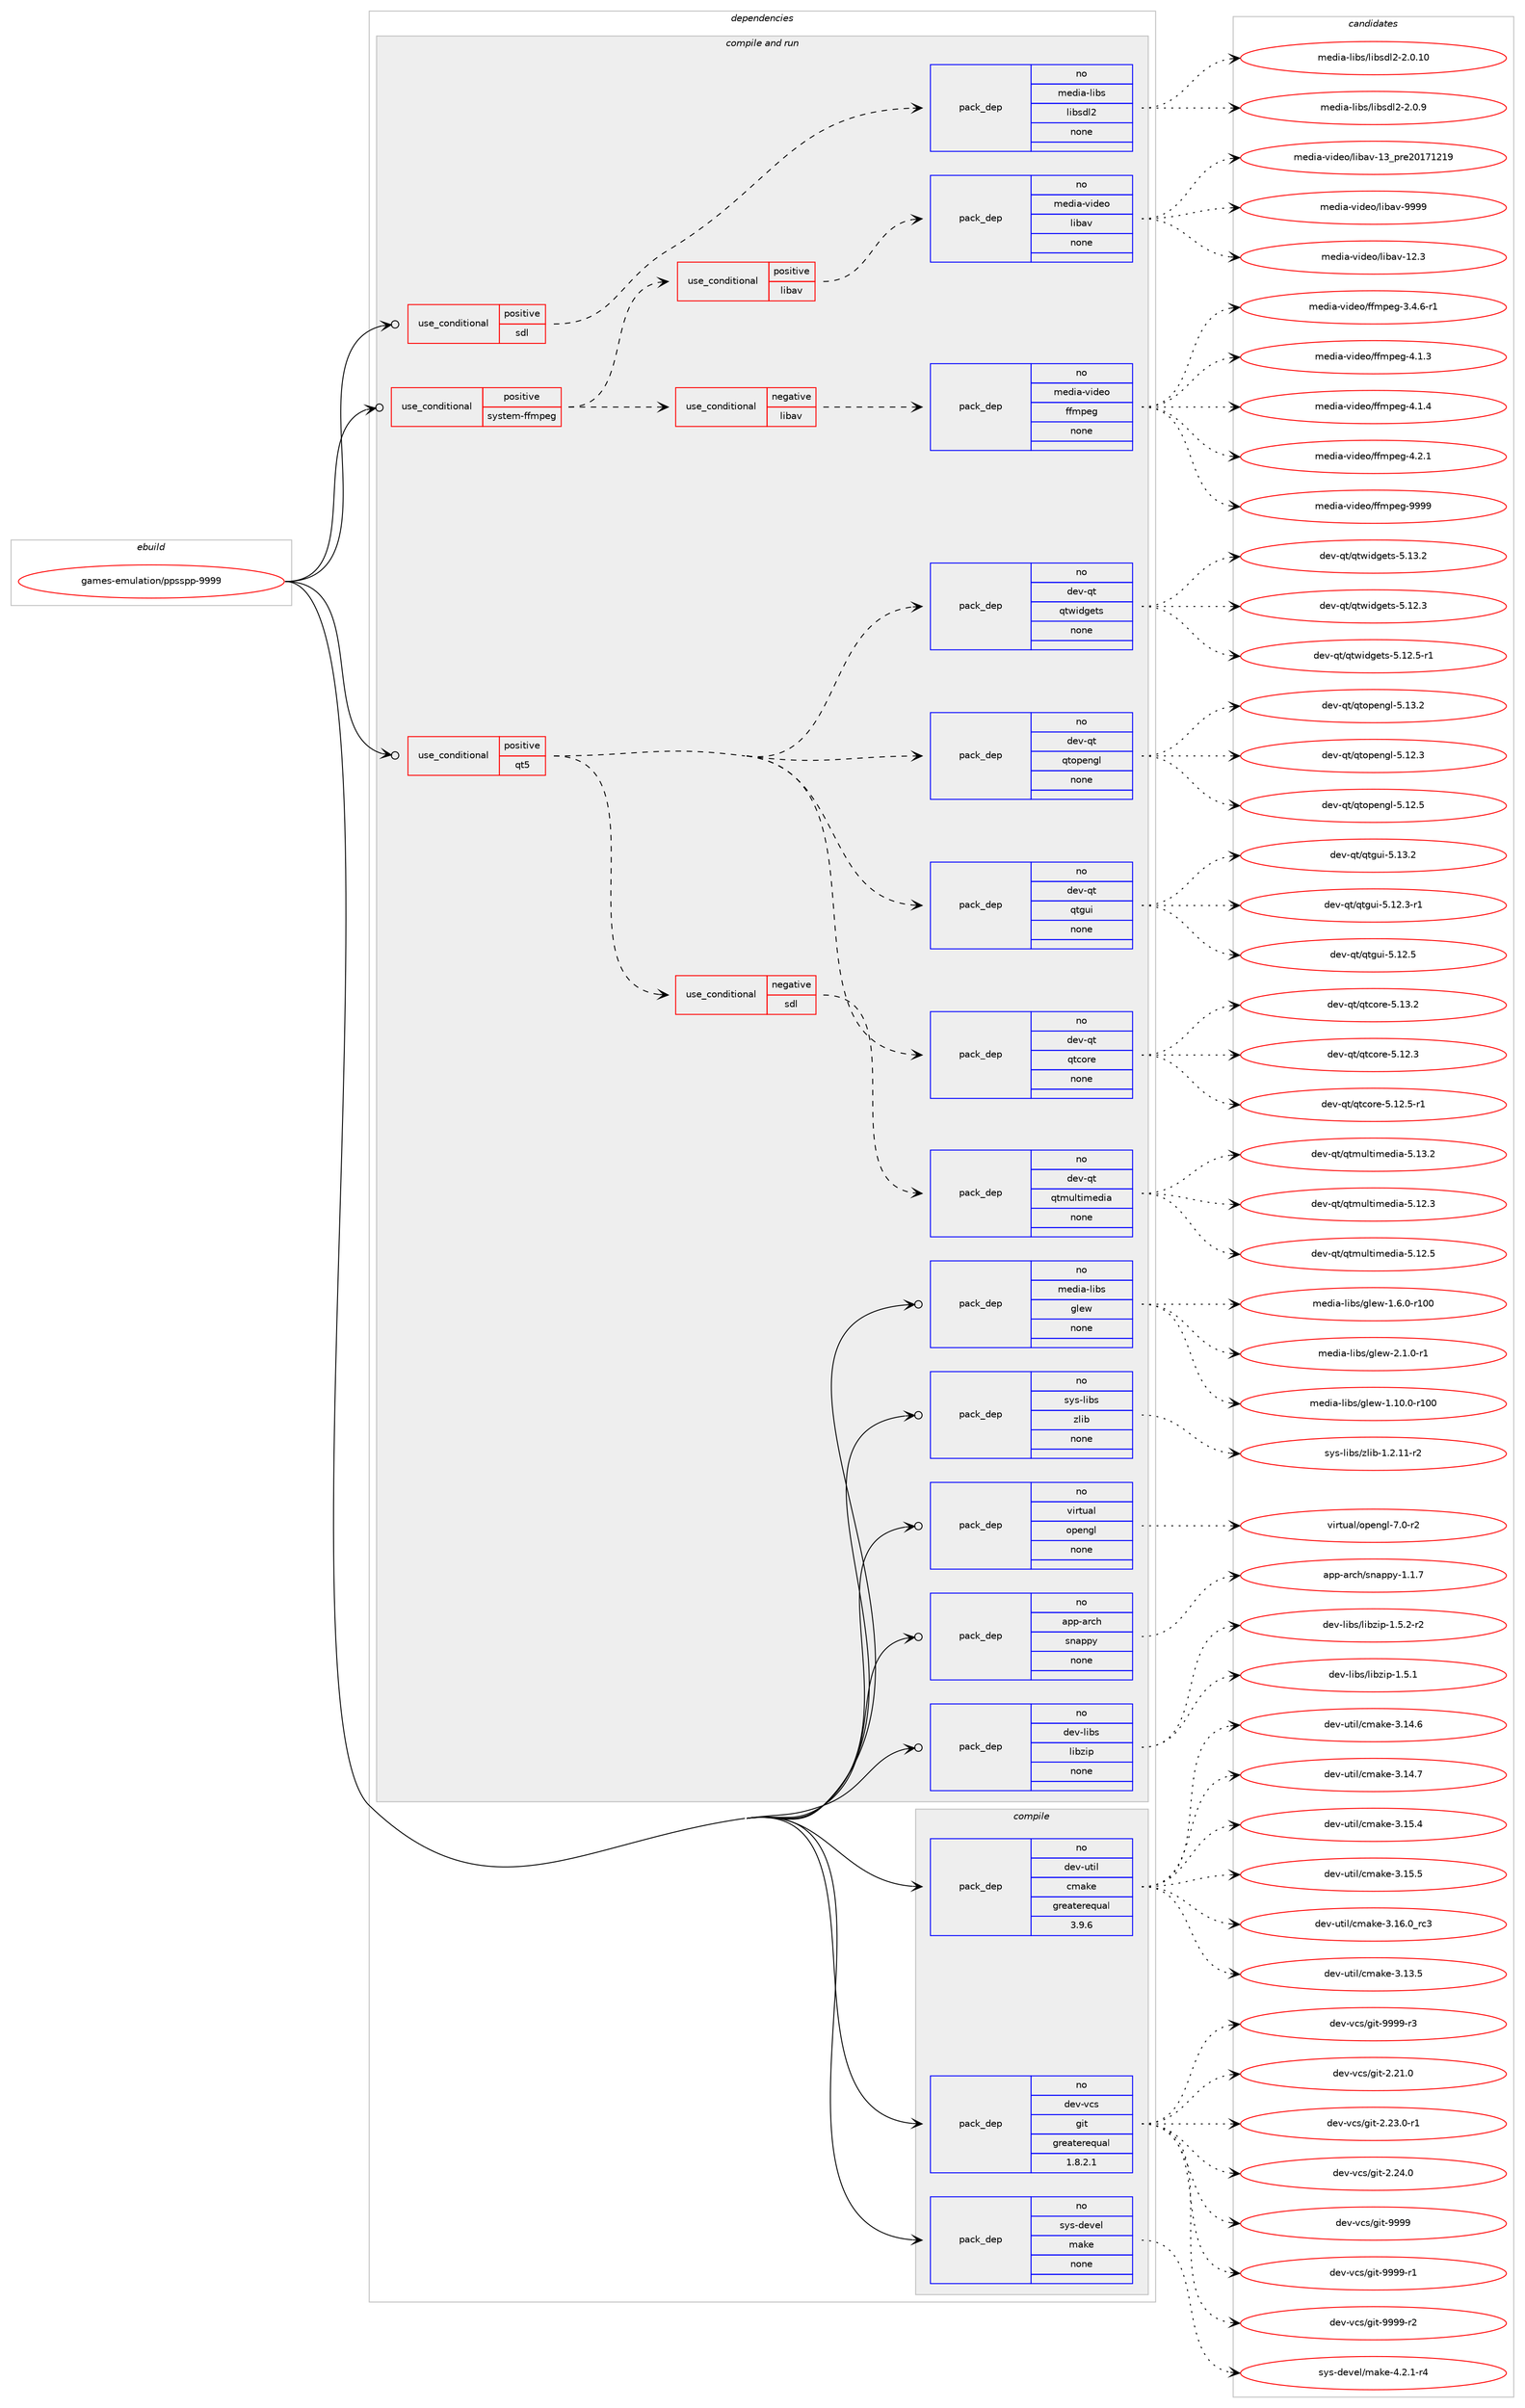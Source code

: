 digraph prolog {

# *************
# Graph options
# *************

newrank=true;
concentrate=true;
compound=true;
graph [rankdir=LR,fontname=Helvetica,fontsize=10,ranksep=1.5];#, ranksep=2.5, nodesep=0.2];
edge  [arrowhead=vee];
node  [fontname=Helvetica,fontsize=10];

# **********
# The ebuild
# **********

subgraph cluster_leftcol {
color=gray;
rank=same;
label=<<i>ebuild</i>>;
id [label="games-emulation/ppsspp-9999", color=red, width=4, href="../games-emulation/ppsspp-9999.svg"];
}

# ****************
# The dependencies
# ****************

subgraph cluster_midcol {
color=gray;
label=<<i>dependencies</i>>;
subgraph cluster_compile {
fillcolor="#eeeeee";
style=filled;
label=<<i>compile</i>>;
subgraph pack541898 {
dependency738669 [label=<<TABLE BORDER="0" CELLBORDER="1" CELLSPACING="0" CELLPADDING="4" WIDTH="220"><TR><TD ROWSPAN="6" CELLPADDING="30">pack_dep</TD></TR><TR><TD WIDTH="110">no</TD></TR><TR><TD>dev-util</TD></TR><TR><TD>cmake</TD></TR><TR><TD>greaterequal</TD></TR><TR><TD>3.9.6</TD></TR></TABLE>>, shape=none, color=blue];
}
id:e -> dependency738669:w [weight=20,style="solid",arrowhead="vee"];
subgraph pack541899 {
dependency738670 [label=<<TABLE BORDER="0" CELLBORDER="1" CELLSPACING="0" CELLPADDING="4" WIDTH="220"><TR><TD ROWSPAN="6" CELLPADDING="30">pack_dep</TD></TR><TR><TD WIDTH="110">no</TD></TR><TR><TD>dev-vcs</TD></TR><TR><TD>git</TD></TR><TR><TD>greaterequal</TD></TR><TR><TD>1.8.2.1</TD></TR></TABLE>>, shape=none, color=blue];
}
id:e -> dependency738670:w [weight=20,style="solid",arrowhead="vee"];
subgraph pack541900 {
dependency738671 [label=<<TABLE BORDER="0" CELLBORDER="1" CELLSPACING="0" CELLPADDING="4" WIDTH="220"><TR><TD ROWSPAN="6" CELLPADDING="30">pack_dep</TD></TR><TR><TD WIDTH="110">no</TD></TR><TR><TD>sys-devel</TD></TR><TR><TD>make</TD></TR><TR><TD>none</TD></TR><TR><TD></TD></TR></TABLE>>, shape=none, color=blue];
}
id:e -> dependency738671:w [weight=20,style="solid",arrowhead="vee"];
}
subgraph cluster_compileandrun {
fillcolor="#eeeeee";
style=filled;
label=<<i>compile and run</i>>;
subgraph cond184447 {
dependency738672 [label=<<TABLE BORDER="0" CELLBORDER="1" CELLSPACING="0" CELLPADDING="4"><TR><TD ROWSPAN="3" CELLPADDING="10">use_conditional</TD></TR><TR><TD>positive</TD></TR><TR><TD>qt5</TD></TR></TABLE>>, shape=none, color=red];
subgraph pack541901 {
dependency738673 [label=<<TABLE BORDER="0" CELLBORDER="1" CELLSPACING="0" CELLPADDING="4" WIDTH="220"><TR><TD ROWSPAN="6" CELLPADDING="30">pack_dep</TD></TR><TR><TD WIDTH="110">no</TD></TR><TR><TD>dev-qt</TD></TR><TR><TD>qtcore</TD></TR><TR><TD>none</TD></TR><TR><TD></TD></TR></TABLE>>, shape=none, color=blue];
}
dependency738672:e -> dependency738673:w [weight=20,style="dashed",arrowhead="vee"];
subgraph pack541902 {
dependency738674 [label=<<TABLE BORDER="0" CELLBORDER="1" CELLSPACING="0" CELLPADDING="4" WIDTH="220"><TR><TD ROWSPAN="6" CELLPADDING="30">pack_dep</TD></TR><TR><TD WIDTH="110">no</TD></TR><TR><TD>dev-qt</TD></TR><TR><TD>qtgui</TD></TR><TR><TD>none</TD></TR><TR><TD></TD></TR></TABLE>>, shape=none, color=blue];
}
dependency738672:e -> dependency738674:w [weight=20,style="dashed",arrowhead="vee"];
subgraph pack541903 {
dependency738675 [label=<<TABLE BORDER="0" CELLBORDER="1" CELLSPACING="0" CELLPADDING="4" WIDTH="220"><TR><TD ROWSPAN="6" CELLPADDING="30">pack_dep</TD></TR><TR><TD WIDTH="110">no</TD></TR><TR><TD>dev-qt</TD></TR><TR><TD>qtopengl</TD></TR><TR><TD>none</TD></TR><TR><TD></TD></TR></TABLE>>, shape=none, color=blue];
}
dependency738672:e -> dependency738675:w [weight=20,style="dashed",arrowhead="vee"];
subgraph pack541904 {
dependency738676 [label=<<TABLE BORDER="0" CELLBORDER="1" CELLSPACING="0" CELLPADDING="4" WIDTH="220"><TR><TD ROWSPAN="6" CELLPADDING="30">pack_dep</TD></TR><TR><TD WIDTH="110">no</TD></TR><TR><TD>dev-qt</TD></TR><TR><TD>qtwidgets</TD></TR><TR><TD>none</TD></TR><TR><TD></TD></TR></TABLE>>, shape=none, color=blue];
}
dependency738672:e -> dependency738676:w [weight=20,style="dashed",arrowhead="vee"];
subgraph cond184448 {
dependency738677 [label=<<TABLE BORDER="0" CELLBORDER="1" CELLSPACING="0" CELLPADDING="4"><TR><TD ROWSPAN="3" CELLPADDING="10">use_conditional</TD></TR><TR><TD>negative</TD></TR><TR><TD>sdl</TD></TR></TABLE>>, shape=none, color=red];
subgraph pack541905 {
dependency738678 [label=<<TABLE BORDER="0" CELLBORDER="1" CELLSPACING="0" CELLPADDING="4" WIDTH="220"><TR><TD ROWSPAN="6" CELLPADDING="30">pack_dep</TD></TR><TR><TD WIDTH="110">no</TD></TR><TR><TD>dev-qt</TD></TR><TR><TD>qtmultimedia</TD></TR><TR><TD>none</TD></TR><TR><TD></TD></TR></TABLE>>, shape=none, color=blue];
}
dependency738677:e -> dependency738678:w [weight=20,style="dashed",arrowhead="vee"];
}
dependency738672:e -> dependency738677:w [weight=20,style="dashed",arrowhead="vee"];
}
id:e -> dependency738672:w [weight=20,style="solid",arrowhead="odotvee"];
subgraph cond184449 {
dependency738679 [label=<<TABLE BORDER="0" CELLBORDER="1" CELLSPACING="0" CELLPADDING="4"><TR><TD ROWSPAN="3" CELLPADDING="10">use_conditional</TD></TR><TR><TD>positive</TD></TR><TR><TD>sdl</TD></TR></TABLE>>, shape=none, color=red];
subgraph pack541906 {
dependency738680 [label=<<TABLE BORDER="0" CELLBORDER="1" CELLSPACING="0" CELLPADDING="4" WIDTH="220"><TR><TD ROWSPAN="6" CELLPADDING="30">pack_dep</TD></TR><TR><TD WIDTH="110">no</TD></TR><TR><TD>media-libs</TD></TR><TR><TD>libsdl2</TD></TR><TR><TD>none</TD></TR><TR><TD></TD></TR></TABLE>>, shape=none, color=blue];
}
dependency738679:e -> dependency738680:w [weight=20,style="dashed",arrowhead="vee"];
}
id:e -> dependency738679:w [weight=20,style="solid",arrowhead="odotvee"];
subgraph cond184450 {
dependency738681 [label=<<TABLE BORDER="0" CELLBORDER="1" CELLSPACING="0" CELLPADDING="4"><TR><TD ROWSPAN="3" CELLPADDING="10">use_conditional</TD></TR><TR><TD>positive</TD></TR><TR><TD>system-ffmpeg</TD></TR></TABLE>>, shape=none, color=red];
subgraph cond184451 {
dependency738682 [label=<<TABLE BORDER="0" CELLBORDER="1" CELLSPACING="0" CELLPADDING="4"><TR><TD ROWSPAN="3" CELLPADDING="10">use_conditional</TD></TR><TR><TD>negative</TD></TR><TR><TD>libav</TD></TR></TABLE>>, shape=none, color=red];
subgraph pack541907 {
dependency738683 [label=<<TABLE BORDER="0" CELLBORDER="1" CELLSPACING="0" CELLPADDING="4" WIDTH="220"><TR><TD ROWSPAN="6" CELLPADDING="30">pack_dep</TD></TR><TR><TD WIDTH="110">no</TD></TR><TR><TD>media-video</TD></TR><TR><TD>ffmpeg</TD></TR><TR><TD>none</TD></TR><TR><TD></TD></TR></TABLE>>, shape=none, color=blue];
}
dependency738682:e -> dependency738683:w [weight=20,style="dashed",arrowhead="vee"];
}
dependency738681:e -> dependency738682:w [weight=20,style="dashed",arrowhead="vee"];
subgraph cond184452 {
dependency738684 [label=<<TABLE BORDER="0" CELLBORDER="1" CELLSPACING="0" CELLPADDING="4"><TR><TD ROWSPAN="3" CELLPADDING="10">use_conditional</TD></TR><TR><TD>positive</TD></TR><TR><TD>libav</TD></TR></TABLE>>, shape=none, color=red];
subgraph pack541908 {
dependency738685 [label=<<TABLE BORDER="0" CELLBORDER="1" CELLSPACING="0" CELLPADDING="4" WIDTH="220"><TR><TD ROWSPAN="6" CELLPADDING="30">pack_dep</TD></TR><TR><TD WIDTH="110">no</TD></TR><TR><TD>media-video</TD></TR><TR><TD>libav</TD></TR><TR><TD>none</TD></TR><TR><TD></TD></TR></TABLE>>, shape=none, color=blue];
}
dependency738684:e -> dependency738685:w [weight=20,style="dashed",arrowhead="vee"];
}
dependency738681:e -> dependency738684:w [weight=20,style="dashed",arrowhead="vee"];
}
id:e -> dependency738681:w [weight=20,style="solid",arrowhead="odotvee"];
subgraph pack541909 {
dependency738686 [label=<<TABLE BORDER="0" CELLBORDER="1" CELLSPACING="0" CELLPADDING="4" WIDTH="220"><TR><TD ROWSPAN="6" CELLPADDING="30">pack_dep</TD></TR><TR><TD WIDTH="110">no</TD></TR><TR><TD>app-arch</TD></TR><TR><TD>snappy</TD></TR><TR><TD>none</TD></TR><TR><TD></TD></TR></TABLE>>, shape=none, color=blue];
}
id:e -> dependency738686:w [weight=20,style="solid",arrowhead="odotvee"];
subgraph pack541910 {
dependency738687 [label=<<TABLE BORDER="0" CELLBORDER="1" CELLSPACING="0" CELLPADDING="4" WIDTH="220"><TR><TD ROWSPAN="6" CELLPADDING="30">pack_dep</TD></TR><TR><TD WIDTH="110">no</TD></TR><TR><TD>dev-libs</TD></TR><TR><TD>libzip</TD></TR><TR><TD>none</TD></TR><TR><TD></TD></TR></TABLE>>, shape=none, color=blue];
}
id:e -> dependency738687:w [weight=20,style="solid",arrowhead="odotvee"];
subgraph pack541911 {
dependency738688 [label=<<TABLE BORDER="0" CELLBORDER="1" CELLSPACING="0" CELLPADDING="4" WIDTH="220"><TR><TD ROWSPAN="6" CELLPADDING="30">pack_dep</TD></TR><TR><TD WIDTH="110">no</TD></TR><TR><TD>media-libs</TD></TR><TR><TD>glew</TD></TR><TR><TD>none</TD></TR><TR><TD></TD></TR></TABLE>>, shape=none, color=blue];
}
id:e -> dependency738688:w [weight=20,style="solid",arrowhead="odotvee"];
subgraph pack541912 {
dependency738689 [label=<<TABLE BORDER="0" CELLBORDER="1" CELLSPACING="0" CELLPADDING="4" WIDTH="220"><TR><TD ROWSPAN="6" CELLPADDING="30">pack_dep</TD></TR><TR><TD WIDTH="110">no</TD></TR><TR><TD>sys-libs</TD></TR><TR><TD>zlib</TD></TR><TR><TD>none</TD></TR><TR><TD></TD></TR></TABLE>>, shape=none, color=blue];
}
id:e -> dependency738689:w [weight=20,style="solid",arrowhead="odotvee"];
subgraph pack541913 {
dependency738690 [label=<<TABLE BORDER="0" CELLBORDER="1" CELLSPACING="0" CELLPADDING="4" WIDTH="220"><TR><TD ROWSPAN="6" CELLPADDING="30">pack_dep</TD></TR><TR><TD WIDTH="110">no</TD></TR><TR><TD>virtual</TD></TR><TR><TD>opengl</TD></TR><TR><TD>none</TD></TR><TR><TD></TD></TR></TABLE>>, shape=none, color=blue];
}
id:e -> dependency738690:w [weight=20,style="solid",arrowhead="odotvee"];
}
subgraph cluster_run {
fillcolor="#eeeeee";
style=filled;
label=<<i>run</i>>;
}
}

# **************
# The candidates
# **************

subgraph cluster_choices {
rank=same;
color=gray;
label=<<i>candidates</i>>;

subgraph choice541898 {
color=black;
nodesep=1;
choice1001011184511711610510847991099710710145514649514653 [label="dev-util/cmake-3.13.5", color=red, width=4,href="../dev-util/cmake-3.13.5.svg"];
choice1001011184511711610510847991099710710145514649524654 [label="dev-util/cmake-3.14.6", color=red, width=4,href="../dev-util/cmake-3.14.6.svg"];
choice1001011184511711610510847991099710710145514649524655 [label="dev-util/cmake-3.14.7", color=red, width=4,href="../dev-util/cmake-3.14.7.svg"];
choice1001011184511711610510847991099710710145514649534652 [label="dev-util/cmake-3.15.4", color=red, width=4,href="../dev-util/cmake-3.15.4.svg"];
choice1001011184511711610510847991099710710145514649534653 [label="dev-util/cmake-3.15.5", color=red, width=4,href="../dev-util/cmake-3.15.5.svg"];
choice1001011184511711610510847991099710710145514649544648951149951 [label="dev-util/cmake-3.16.0_rc3", color=red, width=4,href="../dev-util/cmake-3.16.0_rc3.svg"];
dependency738669:e -> choice1001011184511711610510847991099710710145514649514653:w [style=dotted,weight="100"];
dependency738669:e -> choice1001011184511711610510847991099710710145514649524654:w [style=dotted,weight="100"];
dependency738669:e -> choice1001011184511711610510847991099710710145514649524655:w [style=dotted,weight="100"];
dependency738669:e -> choice1001011184511711610510847991099710710145514649534652:w [style=dotted,weight="100"];
dependency738669:e -> choice1001011184511711610510847991099710710145514649534653:w [style=dotted,weight="100"];
dependency738669:e -> choice1001011184511711610510847991099710710145514649544648951149951:w [style=dotted,weight="100"];
}
subgraph choice541899 {
color=black;
nodesep=1;
choice10010111845118991154710310511645504650494648 [label="dev-vcs/git-2.21.0", color=red, width=4,href="../dev-vcs/git-2.21.0.svg"];
choice100101118451189911547103105116455046505146484511449 [label="dev-vcs/git-2.23.0-r1", color=red, width=4,href="../dev-vcs/git-2.23.0-r1.svg"];
choice10010111845118991154710310511645504650524648 [label="dev-vcs/git-2.24.0", color=red, width=4,href="../dev-vcs/git-2.24.0.svg"];
choice1001011184511899115471031051164557575757 [label="dev-vcs/git-9999", color=red, width=4,href="../dev-vcs/git-9999.svg"];
choice10010111845118991154710310511645575757574511449 [label="dev-vcs/git-9999-r1", color=red, width=4,href="../dev-vcs/git-9999-r1.svg"];
choice10010111845118991154710310511645575757574511450 [label="dev-vcs/git-9999-r2", color=red, width=4,href="../dev-vcs/git-9999-r2.svg"];
choice10010111845118991154710310511645575757574511451 [label="dev-vcs/git-9999-r3", color=red, width=4,href="../dev-vcs/git-9999-r3.svg"];
dependency738670:e -> choice10010111845118991154710310511645504650494648:w [style=dotted,weight="100"];
dependency738670:e -> choice100101118451189911547103105116455046505146484511449:w [style=dotted,weight="100"];
dependency738670:e -> choice10010111845118991154710310511645504650524648:w [style=dotted,weight="100"];
dependency738670:e -> choice1001011184511899115471031051164557575757:w [style=dotted,weight="100"];
dependency738670:e -> choice10010111845118991154710310511645575757574511449:w [style=dotted,weight="100"];
dependency738670:e -> choice10010111845118991154710310511645575757574511450:w [style=dotted,weight="100"];
dependency738670:e -> choice10010111845118991154710310511645575757574511451:w [style=dotted,weight="100"];
}
subgraph choice541900 {
color=black;
nodesep=1;
choice1151211154510010111810110847109971071014552465046494511452 [label="sys-devel/make-4.2.1-r4", color=red, width=4,href="../sys-devel/make-4.2.1-r4.svg"];
dependency738671:e -> choice1151211154510010111810110847109971071014552465046494511452:w [style=dotted,weight="100"];
}
subgraph choice541901 {
color=black;
nodesep=1;
choice10010111845113116471131169911111410145534649504651 [label="dev-qt/qtcore-5.12.3", color=red, width=4,href="../dev-qt/qtcore-5.12.3.svg"];
choice100101118451131164711311699111114101455346495046534511449 [label="dev-qt/qtcore-5.12.5-r1", color=red, width=4,href="../dev-qt/qtcore-5.12.5-r1.svg"];
choice10010111845113116471131169911111410145534649514650 [label="dev-qt/qtcore-5.13.2", color=red, width=4,href="../dev-qt/qtcore-5.13.2.svg"];
dependency738673:e -> choice10010111845113116471131169911111410145534649504651:w [style=dotted,weight="100"];
dependency738673:e -> choice100101118451131164711311699111114101455346495046534511449:w [style=dotted,weight="100"];
dependency738673:e -> choice10010111845113116471131169911111410145534649514650:w [style=dotted,weight="100"];
}
subgraph choice541902 {
color=black;
nodesep=1;
choice1001011184511311647113116103117105455346495046514511449 [label="dev-qt/qtgui-5.12.3-r1", color=red, width=4,href="../dev-qt/qtgui-5.12.3-r1.svg"];
choice100101118451131164711311610311710545534649504653 [label="dev-qt/qtgui-5.12.5", color=red, width=4,href="../dev-qt/qtgui-5.12.5.svg"];
choice100101118451131164711311610311710545534649514650 [label="dev-qt/qtgui-5.13.2", color=red, width=4,href="../dev-qt/qtgui-5.13.2.svg"];
dependency738674:e -> choice1001011184511311647113116103117105455346495046514511449:w [style=dotted,weight="100"];
dependency738674:e -> choice100101118451131164711311610311710545534649504653:w [style=dotted,weight="100"];
dependency738674:e -> choice100101118451131164711311610311710545534649514650:w [style=dotted,weight="100"];
}
subgraph choice541903 {
color=black;
nodesep=1;
choice100101118451131164711311611111210111010310845534649504651 [label="dev-qt/qtopengl-5.12.3", color=red, width=4,href="../dev-qt/qtopengl-5.12.3.svg"];
choice100101118451131164711311611111210111010310845534649504653 [label="dev-qt/qtopengl-5.12.5", color=red, width=4,href="../dev-qt/qtopengl-5.12.5.svg"];
choice100101118451131164711311611111210111010310845534649514650 [label="dev-qt/qtopengl-5.13.2", color=red, width=4,href="../dev-qt/qtopengl-5.13.2.svg"];
dependency738675:e -> choice100101118451131164711311611111210111010310845534649504651:w [style=dotted,weight="100"];
dependency738675:e -> choice100101118451131164711311611111210111010310845534649504653:w [style=dotted,weight="100"];
dependency738675:e -> choice100101118451131164711311611111210111010310845534649514650:w [style=dotted,weight="100"];
}
subgraph choice541904 {
color=black;
nodesep=1;
choice100101118451131164711311611910510010310111611545534649504651 [label="dev-qt/qtwidgets-5.12.3", color=red, width=4,href="../dev-qt/qtwidgets-5.12.3.svg"];
choice1001011184511311647113116119105100103101116115455346495046534511449 [label="dev-qt/qtwidgets-5.12.5-r1", color=red, width=4,href="../dev-qt/qtwidgets-5.12.5-r1.svg"];
choice100101118451131164711311611910510010310111611545534649514650 [label="dev-qt/qtwidgets-5.13.2", color=red, width=4,href="../dev-qt/qtwidgets-5.13.2.svg"];
dependency738676:e -> choice100101118451131164711311611910510010310111611545534649504651:w [style=dotted,weight="100"];
dependency738676:e -> choice1001011184511311647113116119105100103101116115455346495046534511449:w [style=dotted,weight="100"];
dependency738676:e -> choice100101118451131164711311611910510010310111611545534649514650:w [style=dotted,weight="100"];
}
subgraph choice541905 {
color=black;
nodesep=1;
choice10010111845113116471131161091171081161051091011001059745534649504651 [label="dev-qt/qtmultimedia-5.12.3", color=red, width=4,href="../dev-qt/qtmultimedia-5.12.3.svg"];
choice10010111845113116471131161091171081161051091011001059745534649504653 [label="dev-qt/qtmultimedia-5.12.5", color=red, width=4,href="../dev-qt/qtmultimedia-5.12.5.svg"];
choice10010111845113116471131161091171081161051091011001059745534649514650 [label="dev-qt/qtmultimedia-5.13.2", color=red, width=4,href="../dev-qt/qtmultimedia-5.13.2.svg"];
dependency738678:e -> choice10010111845113116471131161091171081161051091011001059745534649504651:w [style=dotted,weight="100"];
dependency738678:e -> choice10010111845113116471131161091171081161051091011001059745534649504653:w [style=dotted,weight="100"];
dependency738678:e -> choice10010111845113116471131161091171081161051091011001059745534649514650:w [style=dotted,weight="100"];
}
subgraph choice541906 {
color=black;
nodesep=1;
choice10910110010597451081059811547108105981151001085045504648464948 [label="media-libs/libsdl2-2.0.10", color=red, width=4,href="../media-libs/libsdl2-2.0.10.svg"];
choice109101100105974510810598115471081059811510010850455046484657 [label="media-libs/libsdl2-2.0.9", color=red, width=4,href="../media-libs/libsdl2-2.0.9.svg"];
dependency738680:e -> choice10910110010597451081059811547108105981151001085045504648464948:w [style=dotted,weight="100"];
dependency738680:e -> choice109101100105974510810598115471081059811510010850455046484657:w [style=dotted,weight="100"];
}
subgraph choice541907 {
color=black;
nodesep=1;
choice1091011001059745118105100101111471021021091121011034551465246544511449 [label="media-video/ffmpeg-3.4.6-r1", color=red, width=4,href="../media-video/ffmpeg-3.4.6-r1.svg"];
choice109101100105974511810510010111147102102109112101103455246494651 [label="media-video/ffmpeg-4.1.3", color=red, width=4,href="../media-video/ffmpeg-4.1.3.svg"];
choice109101100105974511810510010111147102102109112101103455246494652 [label="media-video/ffmpeg-4.1.4", color=red, width=4,href="../media-video/ffmpeg-4.1.4.svg"];
choice109101100105974511810510010111147102102109112101103455246504649 [label="media-video/ffmpeg-4.2.1", color=red, width=4,href="../media-video/ffmpeg-4.2.1.svg"];
choice1091011001059745118105100101111471021021091121011034557575757 [label="media-video/ffmpeg-9999", color=red, width=4,href="../media-video/ffmpeg-9999.svg"];
dependency738683:e -> choice1091011001059745118105100101111471021021091121011034551465246544511449:w [style=dotted,weight="100"];
dependency738683:e -> choice109101100105974511810510010111147102102109112101103455246494651:w [style=dotted,weight="100"];
dependency738683:e -> choice109101100105974511810510010111147102102109112101103455246494652:w [style=dotted,weight="100"];
dependency738683:e -> choice109101100105974511810510010111147102102109112101103455246504649:w [style=dotted,weight="100"];
dependency738683:e -> choice1091011001059745118105100101111471021021091121011034557575757:w [style=dotted,weight="100"];
}
subgraph choice541908 {
color=black;
nodesep=1;
choice10910110010597451181051001011114710810598971184549504651 [label="media-video/libav-12.3", color=red, width=4,href="../media-video/libav-12.3.svg"];
choice1091011001059745118105100101111471081059897118454951951121141015048495549504957 [label="media-video/libav-13_pre20171219", color=red, width=4,href="../media-video/libav-13_pre20171219.svg"];
choice10910110010597451181051001011114710810598971184557575757 [label="media-video/libav-9999", color=red, width=4,href="../media-video/libav-9999.svg"];
dependency738685:e -> choice10910110010597451181051001011114710810598971184549504651:w [style=dotted,weight="100"];
dependency738685:e -> choice1091011001059745118105100101111471081059897118454951951121141015048495549504957:w [style=dotted,weight="100"];
dependency738685:e -> choice10910110010597451181051001011114710810598971184557575757:w [style=dotted,weight="100"];
}
subgraph choice541909 {
color=black;
nodesep=1;
choice971121124597114991044711511097112112121454946494655 [label="app-arch/snappy-1.1.7", color=red, width=4,href="../app-arch/snappy-1.1.7.svg"];
dependency738686:e -> choice971121124597114991044711511097112112121454946494655:w [style=dotted,weight="100"];
}
subgraph choice541910 {
color=black;
nodesep=1;
choice10010111845108105981154710810598122105112454946534649 [label="dev-libs/libzip-1.5.1", color=red, width=4,href="../dev-libs/libzip-1.5.1.svg"];
choice100101118451081059811547108105981221051124549465346504511450 [label="dev-libs/libzip-1.5.2-r2", color=red, width=4,href="../dev-libs/libzip-1.5.2-r2.svg"];
dependency738687:e -> choice10010111845108105981154710810598122105112454946534649:w [style=dotted,weight="100"];
dependency738687:e -> choice100101118451081059811547108105981221051124549465346504511450:w [style=dotted,weight="100"];
}
subgraph choice541911 {
color=black;
nodesep=1;
choice109101100105974510810598115471031081011194549464948464845114494848 [label="media-libs/glew-1.10.0-r100", color=red, width=4,href="../media-libs/glew-1.10.0-r100.svg"];
choice1091011001059745108105981154710310810111945494654464845114494848 [label="media-libs/glew-1.6.0-r100", color=red, width=4,href="../media-libs/glew-1.6.0-r100.svg"];
choice109101100105974510810598115471031081011194550464946484511449 [label="media-libs/glew-2.1.0-r1", color=red, width=4,href="../media-libs/glew-2.1.0-r1.svg"];
dependency738688:e -> choice109101100105974510810598115471031081011194549464948464845114494848:w [style=dotted,weight="100"];
dependency738688:e -> choice1091011001059745108105981154710310810111945494654464845114494848:w [style=dotted,weight="100"];
dependency738688:e -> choice109101100105974510810598115471031081011194550464946484511449:w [style=dotted,weight="100"];
}
subgraph choice541912 {
color=black;
nodesep=1;
choice11512111545108105981154712210810598454946504649494511450 [label="sys-libs/zlib-1.2.11-r2", color=red, width=4,href="../sys-libs/zlib-1.2.11-r2.svg"];
dependency738689:e -> choice11512111545108105981154712210810598454946504649494511450:w [style=dotted,weight="100"];
}
subgraph choice541913 {
color=black;
nodesep=1;
choice1181051141161179710847111112101110103108455546484511450 [label="virtual/opengl-7.0-r2", color=red, width=4,href="../virtual/opengl-7.0-r2.svg"];
dependency738690:e -> choice1181051141161179710847111112101110103108455546484511450:w [style=dotted,weight="100"];
}
}

}
